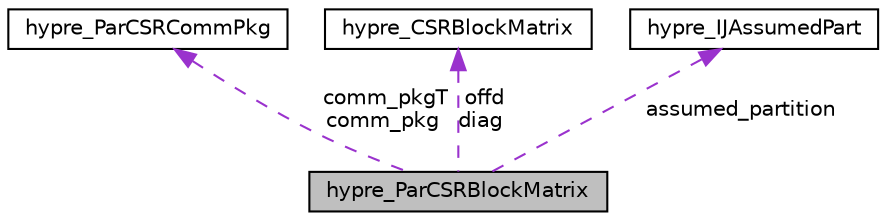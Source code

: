 digraph "hypre_ParCSRBlockMatrix"
{
 // LATEX_PDF_SIZE
  edge [fontname="Helvetica",fontsize="10",labelfontname="Helvetica",labelfontsize="10"];
  node [fontname="Helvetica",fontsize="10",shape=record];
  Node1 [label="hypre_ParCSRBlockMatrix",height=0.2,width=0.4,color="black", fillcolor="grey75", style="filled", fontcolor="black",tooltip=" "];
  Node2 -> Node1 [dir="back",color="darkorchid3",fontsize="10",style="dashed",label=" comm_pkgT\ncomm_pkg" ,fontname="Helvetica"];
  Node2 [label="hypre_ParCSRCommPkg",height=0.2,width=0.4,color="black", fillcolor="white", style="filled",URL="$structhypre___par_c_s_r_comm_pkg.html",tooltip=" "];
  Node3 -> Node1 [dir="back",color="darkorchid3",fontsize="10",style="dashed",label=" offd\ndiag" ,fontname="Helvetica"];
  Node3 [label="hypre_CSRBlockMatrix",height=0.2,width=0.4,color="black", fillcolor="white", style="filled",URL="$structhypre___c_s_r_block_matrix.html",tooltip=" "];
  Node4 -> Node1 [dir="back",color="darkorchid3",fontsize="10",style="dashed",label=" assumed_partition" ,fontname="Helvetica"];
  Node4 [label="hypre_IJAssumedPart",height=0.2,width=0.4,color="black", fillcolor="white", style="filled",URL="$structhypre___i_j_assumed_part.html",tooltip=" "];
}
